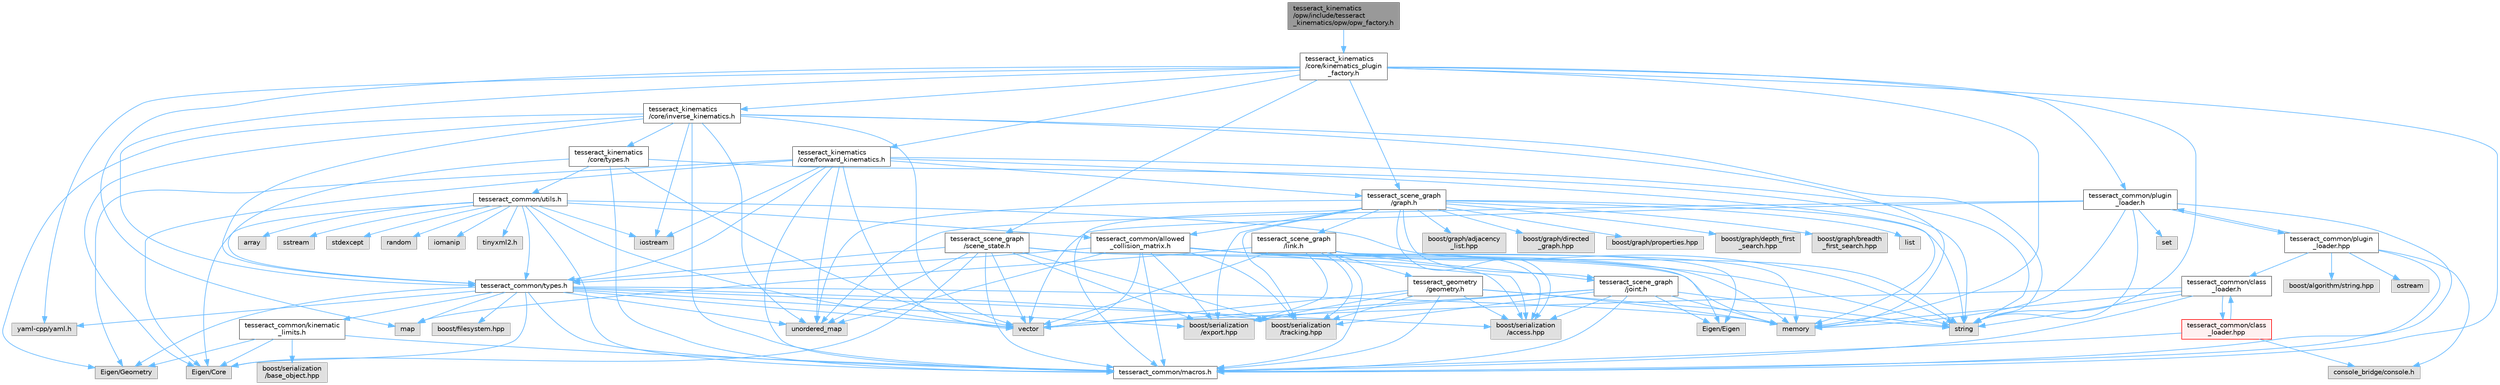 digraph "tesseract_kinematics/opw/include/tesseract_kinematics/opw/opw_factory.h"
{
 // LATEX_PDF_SIZE
  bgcolor="transparent";
  edge [fontname=Helvetica,fontsize=10,labelfontname=Helvetica,labelfontsize=10];
  node [fontname=Helvetica,fontsize=10,shape=box,height=0.2,width=0.4];
  Node1 [label="tesseract_kinematics\l/opw/include/tesseract\l_kinematics/opw/opw_factory.h",height=0.2,width=0.4,color="gray40", fillcolor="grey60", style="filled", fontcolor="black",tooltip="Tesseract OPW Inverse kinematics Factory."];
  Node1 -> Node2 [color="steelblue1",style="solid"];
  Node2 [label="tesseract_kinematics\l/core/kinematics_plugin\l_factory.h",height=0.2,width=0.4,color="grey40", fillcolor="white", style="filled",URL="$d0/d3c/kinematics__plugin__factory_8h.html",tooltip="Kinematics Plugin Factory."];
  Node2 -> Node3 [color="steelblue1",style="solid"];
  Node3 [label="tesseract_common/macros.h",height=0.2,width=0.4,color="grey40", fillcolor="white", style="filled",URL="$de/d3c/macros_8h.html",tooltip="Common Tesseract Macros."];
  Node2 -> Node4 [color="steelblue1",style="solid"];
  Node4 [label="string",height=0.2,width=0.4,color="grey60", fillcolor="#E0E0E0", style="filled",tooltip=" "];
  Node2 -> Node5 [color="steelblue1",style="solid"];
  Node5 [label="memory",height=0.2,width=0.4,color="grey60", fillcolor="#E0E0E0", style="filled",tooltip=" "];
  Node2 -> Node6 [color="steelblue1",style="solid"];
  Node6 [label="map",height=0.2,width=0.4,color="grey60", fillcolor="#E0E0E0", style="filled",tooltip=" "];
  Node2 -> Node7 [color="steelblue1",style="solid"];
  Node7 [label="yaml-cpp/yaml.h",height=0.2,width=0.4,color="grey60", fillcolor="#E0E0E0", style="filled",tooltip=" "];
  Node2 -> Node8 [color="steelblue1",style="solid"];
  Node8 [label="tesseract_kinematics\l/core/inverse_kinematics.h",height=0.2,width=0.4,color="grey40", fillcolor="white", style="filled",URL="$d3/da5/inverse__kinematics_8h.html",tooltip="Inverse kinematics functions."];
  Node8 -> Node3 [color="steelblue1",style="solid"];
  Node8 -> Node9 [color="steelblue1",style="solid"];
  Node9 [label="vector",height=0.2,width=0.4,color="grey60", fillcolor="#E0E0E0", style="filled",tooltip=" "];
  Node8 -> Node4 [color="steelblue1",style="solid"];
  Node8 -> Node10 [color="steelblue1",style="solid"];
  Node10 [label="Eigen/Core",height=0.2,width=0.4,color="grey60", fillcolor="#E0E0E0", style="filled",tooltip=" "];
  Node8 -> Node11 [color="steelblue1",style="solid"];
  Node11 [label="Eigen/Geometry",height=0.2,width=0.4,color="grey60", fillcolor="#E0E0E0", style="filled",tooltip=" "];
  Node8 -> Node12 [color="steelblue1",style="solid"];
  Node12 [label="iostream",height=0.2,width=0.4,color="grey60", fillcolor="#E0E0E0", style="filled",tooltip=" "];
  Node8 -> Node5 [color="steelblue1",style="solid"];
  Node8 -> Node13 [color="steelblue1",style="solid"];
  Node13 [label="unordered_map",height=0.2,width=0.4,color="grey60", fillcolor="#E0E0E0", style="filled",tooltip=" "];
  Node8 -> Node14 [color="steelblue1",style="solid"];
  Node14 [label="tesseract_common/types.h",height=0.2,width=0.4,color="grey40", fillcolor="white", style="filled",URL="$dd/ddb/tesseract__common_2include_2tesseract__common_2types_8h.html",tooltip="Common Tesseract Types."];
  Node14 -> Node3 [color="steelblue1",style="solid"];
  Node14 -> Node15 [color="steelblue1",style="solid"];
  Node15 [label="boost/serialization\l/access.hpp",height=0.2,width=0.4,color="grey60", fillcolor="#E0E0E0", style="filled",tooltip=" "];
  Node14 -> Node10 [color="steelblue1",style="solid"];
  Node14 -> Node11 [color="steelblue1",style="solid"];
  Node14 -> Node9 [color="steelblue1",style="solid"];
  Node14 -> Node5 [color="steelblue1",style="solid"];
  Node14 -> Node6 [color="steelblue1",style="solid"];
  Node14 -> Node13 [color="steelblue1",style="solid"];
  Node14 -> Node16 [color="steelblue1",style="solid"];
  Node16 [label="boost/filesystem.hpp",height=0.2,width=0.4,color="grey60", fillcolor="#E0E0E0", style="filled",tooltip=" "];
  Node14 -> Node7 [color="steelblue1",style="solid"];
  Node14 -> Node17 [color="steelblue1",style="solid"];
  Node17 [label="tesseract_common/kinematic\l_limits.h",height=0.2,width=0.4,color="grey40", fillcolor="white", style="filled",URL="$d9/dc2/kinematic__limits_8h.html",tooltip="Common Tesseract Kinematic Limits and Related Utility Functions."];
  Node17 -> Node3 [color="steelblue1",style="solid"];
  Node17 -> Node10 [color="steelblue1",style="solid"];
  Node17 -> Node11 [color="steelblue1",style="solid"];
  Node17 -> Node18 [color="steelblue1",style="solid"];
  Node18 [label="boost/serialization\l/base_object.hpp",height=0.2,width=0.4,color="grey60", fillcolor="#E0E0E0", style="filled",tooltip=" "];
  Node14 -> Node19 [color="steelblue1",style="solid"];
  Node19 [label="boost/serialization\l/export.hpp",height=0.2,width=0.4,color="grey60", fillcolor="#E0E0E0", style="filled",tooltip=" "];
  Node14 -> Node20 [color="steelblue1",style="solid"];
  Node20 [label="boost/serialization\l/tracking.hpp",height=0.2,width=0.4,color="grey60", fillcolor="#E0E0E0", style="filled",tooltip=" "];
  Node8 -> Node21 [color="steelblue1",style="solid"];
  Node21 [label="tesseract_kinematics\l/core/types.h",height=0.2,width=0.4,color="grey40", fillcolor="white", style="filled",URL="$de/d06/tesseract__kinematics_2core_2include_2tesseract__kinematics_2core_2types_8h.html",tooltip="Kinematics types."];
  Node21 -> Node3 [color="steelblue1",style="solid"];
  Node21 -> Node4 [color="steelblue1",style="solid"];
  Node21 -> Node9 [color="steelblue1",style="solid"];
  Node21 -> Node14 [color="steelblue1",style="solid"];
  Node21 -> Node22 [color="steelblue1",style="solid"];
  Node22 [label="tesseract_common/utils.h",height=0.2,width=0.4,color="grey40", fillcolor="white", style="filled",URL="$dc/d79/tesseract__common_2include_2tesseract__common_2utils_8h.html",tooltip="Common Tesseract Utility Functions."];
  Node22 -> Node3 [color="steelblue1",style="solid"];
  Node22 -> Node23 [color="steelblue1",style="solid"];
  Node23 [label="array",height=0.2,width=0.4,color="grey60", fillcolor="#E0E0E0", style="filled",tooltip=" "];
  Node22 -> Node9 [color="steelblue1",style="solid"];
  Node22 -> Node4 [color="steelblue1",style="solid"];
  Node22 -> Node24 [color="steelblue1",style="solid"];
  Node24 [label="sstream",height=0.2,width=0.4,color="grey60", fillcolor="#E0E0E0", style="filled",tooltip=" "];
  Node22 -> Node25 [color="steelblue1",style="solid"];
  Node25 [label="stdexcept",height=0.2,width=0.4,color="grey60", fillcolor="#E0E0E0", style="filled",tooltip=" "];
  Node22 -> Node26 [color="steelblue1",style="solid"];
  Node26 [label="random",height=0.2,width=0.4,color="grey60", fillcolor="#E0E0E0", style="filled",tooltip=" "];
  Node22 -> Node27 [color="steelblue1",style="solid"];
  Node27 [label="iomanip",height=0.2,width=0.4,color="grey60", fillcolor="#E0E0E0", style="filled",tooltip=" "];
  Node22 -> Node10 [color="steelblue1",style="solid"];
  Node22 -> Node12 [color="steelblue1",style="solid"];
  Node22 -> Node28 [color="steelblue1",style="solid"];
  Node28 [label="tinyxml2.h",height=0.2,width=0.4,color="grey60", fillcolor="#E0E0E0", style="filled",tooltip=" "];
  Node22 -> Node29 [color="steelblue1",style="solid"];
  Node29 [label="tesseract_common/allowed\l_collision_matrix.h",height=0.2,width=0.4,color="grey40", fillcolor="white", style="filled",URL="$d2/d01/allowed__collision__matrix_8h.html",tooltip=" "];
  Node29 -> Node3 [color="steelblue1",style="solid"];
  Node29 -> Node15 [color="steelblue1",style="solid"];
  Node29 -> Node4 [color="steelblue1",style="solid"];
  Node29 -> Node9 [color="steelblue1",style="solid"];
  Node29 -> Node5 [color="steelblue1",style="solid"];
  Node29 -> Node30 [color="steelblue1",style="solid"];
  Node30 [label="Eigen/Eigen",height=0.2,width=0.4,color="grey60", fillcolor="#E0E0E0", style="filled",tooltip=" "];
  Node29 -> Node13 [color="steelblue1",style="solid"];
  Node29 -> Node14 [color="steelblue1",style="solid"];
  Node29 -> Node19 [color="steelblue1",style="solid"];
  Node29 -> Node20 [color="steelblue1",style="solid"];
  Node22 -> Node14 [color="steelblue1",style="solid"];
  Node2 -> Node31 [color="steelblue1",style="solid"];
  Node31 [label="tesseract_kinematics\l/core/forward_kinematics.h",height=0.2,width=0.4,color="grey40", fillcolor="white", style="filled",URL="$d6/d45/forward__kinematics_8h.html",tooltip="Forward kinematics functions."];
  Node31 -> Node3 [color="steelblue1",style="solid"];
  Node31 -> Node9 [color="steelblue1",style="solid"];
  Node31 -> Node4 [color="steelblue1",style="solid"];
  Node31 -> Node10 [color="steelblue1",style="solid"];
  Node31 -> Node11 [color="steelblue1",style="solid"];
  Node31 -> Node12 [color="steelblue1",style="solid"];
  Node31 -> Node5 [color="steelblue1",style="solid"];
  Node31 -> Node13 [color="steelblue1",style="solid"];
  Node31 -> Node14 [color="steelblue1",style="solid"];
  Node31 -> Node32 [color="steelblue1",style="solid"];
  Node32 [label="tesseract_scene_graph\l/graph.h",height=0.2,width=0.4,color="grey40", fillcolor="white", style="filled",URL="$d6/df3/graph_8h.html",tooltip="A basic scene graph using boost."];
  Node32 -> Node3 [color="steelblue1",style="solid"];
  Node32 -> Node33 [color="steelblue1",style="solid"];
  Node33 [label="boost/graph/adjacency\l_list.hpp",height=0.2,width=0.4,color="grey60", fillcolor="#E0E0E0", style="filled",tooltip=" "];
  Node32 -> Node34 [color="steelblue1",style="solid"];
  Node34 [label="boost/graph/directed\l_graph.hpp",height=0.2,width=0.4,color="grey60", fillcolor="#E0E0E0", style="filled",tooltip=" "];
  Node32 -> Node35 [color="steelblue1",style="solid"];
  Node35 [label="boost/graph/properties.hpp",height=0.2,width=0.4,color="grey60", fillcolor="#E0E0E0", style="filled",tooltip=" "];
  Node32 -> Node36 [color="steelblue1",style="solid"];
  Node36 [label="boost/graph/depth_first\l_search.hpp",height=0.2,width=0.4,color="grey60", fillcolor="#E0E0E0", style="filled",tooltip=" "];
  Node32 -> Node37 [color="steelblue1",style="solid"];
  Node37 [label="boost/graph/breadth\l_first_search.hpp",height=0.2,width=0.4,color="grey60", fillcolor="#E0E0E0", style="filled",tooltip=" "];
  Node32 -> Node15 [color="steelblue1",style="solid"];
  Node32 -> Node4 [color="steelblue1",style="solid"];
  Node32 -> Node38 [color="steelblue1",style="solid"];
  Node38 [label="list",height=0.2,width=0.4,color="grey60", fillcolor="#E0E0E0", style="filled",tooltip=" "];
  Node32 -> Node13 [color="steelblue1",style="solid"];
  Node32 -> Node39 [color="steelblue1",style="solid"];
  Node39 [label="tesseract_scene_graph\l/link.h",height=0.2,width=0.4,color="grey40", fillcolor="white", style="filled",URL="$d2/d5c/tesseract__scene__graph_2include_2tesseract__scene__graph_2link_8h.html",tooltip=" "];
  Node39 -> Node3 [color="steelblue1",style="solid"];
  Node39 -> Node15 [color="steelblue1",style="solid"];
  Node39 -> Node4 [color="steelblue1",style="solid"];
  Node39 -> Node9 [color="steelblue1",style="solid"];
  Node39 -> Node6 [color="steelblue1",style="solid"];
  Node39 -> Node5 [color="steelblue1",style="solid"];
  Node39 -> Node30 [color="steelblue1",style="solid"];
  Node39 -> Node40 [color="steelblue1",style="solid"];
  Node40 [label="tesseract_scene_graph\l/joint.h",height=0.2,width=0.4,color="grey40", fillcolor="white", style="filled",URL="$d4/d6d/tesseract__scene__graph_2include_2tesseract__scene__graph_2joint_8h.html",tooltip=" "];
  Node40 -> Node3 [color="steelblue1",style="solid"];
  Node40 -> Node15 [color="steelblue1",style="solid"];
  Node40 -> Node4 [color="steelblue1",style="solid"];
  Node40 -> Node9 [color="steelblue1",style="solid"];
  Node40 -> Node5 [color="steelblue1",style="solid"];
  Node40 -> Node30 [color="steelblue1",style="solid"];
  Node40 -> Node19 [color="steelblue1",style="solid"];
  Node40 -> Node20 [color="steelblue1",style="solid"];
  Node39 -> Node41 [color="steelblue1",style="solid"];
  Node41 [label="tesseract_geometry\l/geometry.h",height=0.2,width=0.4,color="grey40", fillcolor="white", style="filled",URL="$d0/da6/tesseract__geometry_2include_2tesseract__geometry_2geometry_8h.html",tooltip="Tesseract Geometries."];
  Node41 -> Node3 [color="steelblue1",style="solid"];
  Node41 -> Node15 [color="steelblue1",style="solid"];
  Node41 -> Node19 [color="steelblue1",style="solid"];
  Node41 -> Node5 [color="steelblue1",style="solid"];
  Node41 -> Node4 [color="steelblue1",style="solid"];
  Node41 -> Node9 [color="steelblue1",style="solid"];
  Node41 -> Node20 [color="steelblue1",style="solid"];
  Node39 -> Node19 [color="steelblue1",style="solid"];
  Node39 -> Node20 [color="steelblue1",style="solid"];
  Node32 -> Node40 [color="steelblue1",style="solid"];
  Node32 -> Node29 [color="steelblue1",style="solid"];
  Node32 -> Node19 [color="steelblue1",style="solid"];
  Node32 -> Node20 [color="steelblue1",style="solid"];
  Node2 -> Node32 [color="steelblue1",style="solid"];
  Node2 -> Node42 [color="steelblue1",style="solid"];
  Node42 [label="tesseract_scene_graph\l/scene_state.h",height=0.2,width=0.4,color="grey40", fillcolor="white", style="filled",URL="$d7/dea/scene__state_8h.html",tooltip="This holds a state of the scene."];
  Node42 -> Node3 [color="steelblue1",style="solid"];
  Node42 -> Node15 [color="steelblue1",style="solid"];
  Node42 -> Node10 [color="steelblue1",style="solid"];
  Node42 -> Node13 [color="steelblue1",style="solid"];
  Node42 -> Node9 [color="steelblue1",style="solid"];
  Node42 -> Node5 [color="steelblue1",style="solid"];
  Node42 -> Node14 [color="steelblue1",style="solid"];
  Node42 -> Node19 [color="steelblue1",style="solid"];
  Node42 -> Node20 [color="steelblue1",style="solid"];
  Node2 -> Node43 [color="steelblue1",style="solid"];
  Node43 [label="tesseract_common/plugin\l_loader.h",height=0.2,width=0.4,color="grey40", fillcolor="white", style="filled",URL="$de/db6/plugin__loader_8h.html",tooltip="Plugin Loader to be used throughout Tesseract for loading plugins."];
  Node43 -> Node3 [color="steelblue1",style="solid"];
  Node43 -> Node44 [color="steelblue1",style="solid"];
  Node44 [label="set",height=0.2,width=0.4,color="grey60", fillcolor="#E0E0E0", style="filled",tooltip=" "];
  Node43 -> Node13 [color="steelblue1",style="solid"];
  Node43 -> Node4 [color="steelblue1",style="solid"];
  Node43 -> Node5 [color="steelblue1",style="solid"];
  Node43 -> Node9 [color="steelblue1",style="solid"];
  Node43 -> Node45 [color="steelblue1",style="solid"];
  Node45 [label="tesseract_common/plugin\l_loader.hpp",height=0.2,width=0.4,color="grey40", fillcolor="white", style="filled",URL="$d1/d2f/plugin__loader_8hpp.html",tooltip="Plugin Loader to be used throughout Tesseract for loading plugins."];
  Node45 -> Node3 [color="steelblue1",style="solid"];
  Node45 -> Node46 [color="steelblue1",style="solid"];
  Node46 [label="boost/algorithm/string.hpp",height=0.2,width=0.4,color="grey60", fillcolor="#E0E0E0", style="filled",tooltip=" "];
  Node45 -> Node47 [color="steelblue1",style="solid"];
  Node47 [label="console_bridge/console.h",height=0.2,width=0.4,color="grey60", fillcolor="#E0E0E0", style="filled",tooltip=" "];
  Node45 -> Node48 [color="steelblue1",style="solid"];
  Node48 [label="ostream",height=0.2,width=0.4,color="grey60", fillcolor="#E0E0E0", style="filled",tooltip=" "];
  Node45 -> Node43 [color="steelblue1",style="solid"];
  Node45 -> Node49 [color="steelblue1",style="solid"];
  Node49 [label="tesseract_common/class\l_loader.h",height=0.2,width=0.4,color="grey40", fillcolor="white", style="filled",URL="$dd/d9f/class__loader_8h.html",tooltip="Class Loader to be used throughout Tesseract for loading plugins."];
  Node49 -> Node3 [color="steelblue1",style="solid"];
  Node49 -> Node5 [color="steelblue1",style="solid"];
  Node49 -> Node4 [color="steelblue1",style="solid"];
  Node49 -> Node9 [color="steelblue1",style="solid"];
  Node49 -> Node50 [color="steelblue1",style="solid"];
  Node50 [label="tesseract_common/class\l_loader.hpp",height=0.2,width=0.4,color="red", fillcolor="#FFF0F0", style="filled",URL="$d5/dac/class__loader_8hpp.html",tooltip="Class Loader to be used throughout Tesseract for loading plugins."];
  Node50 -> Node3 [color="steelblue1",style="solid"];
  Node50 -> Node47 [color="steelblue1",style="solid"];
  Node50 -> Node49 [color="steelblue1",style="solid"];
  Node2 -> Node14 [color="steelblue1",style="solid"];
}
